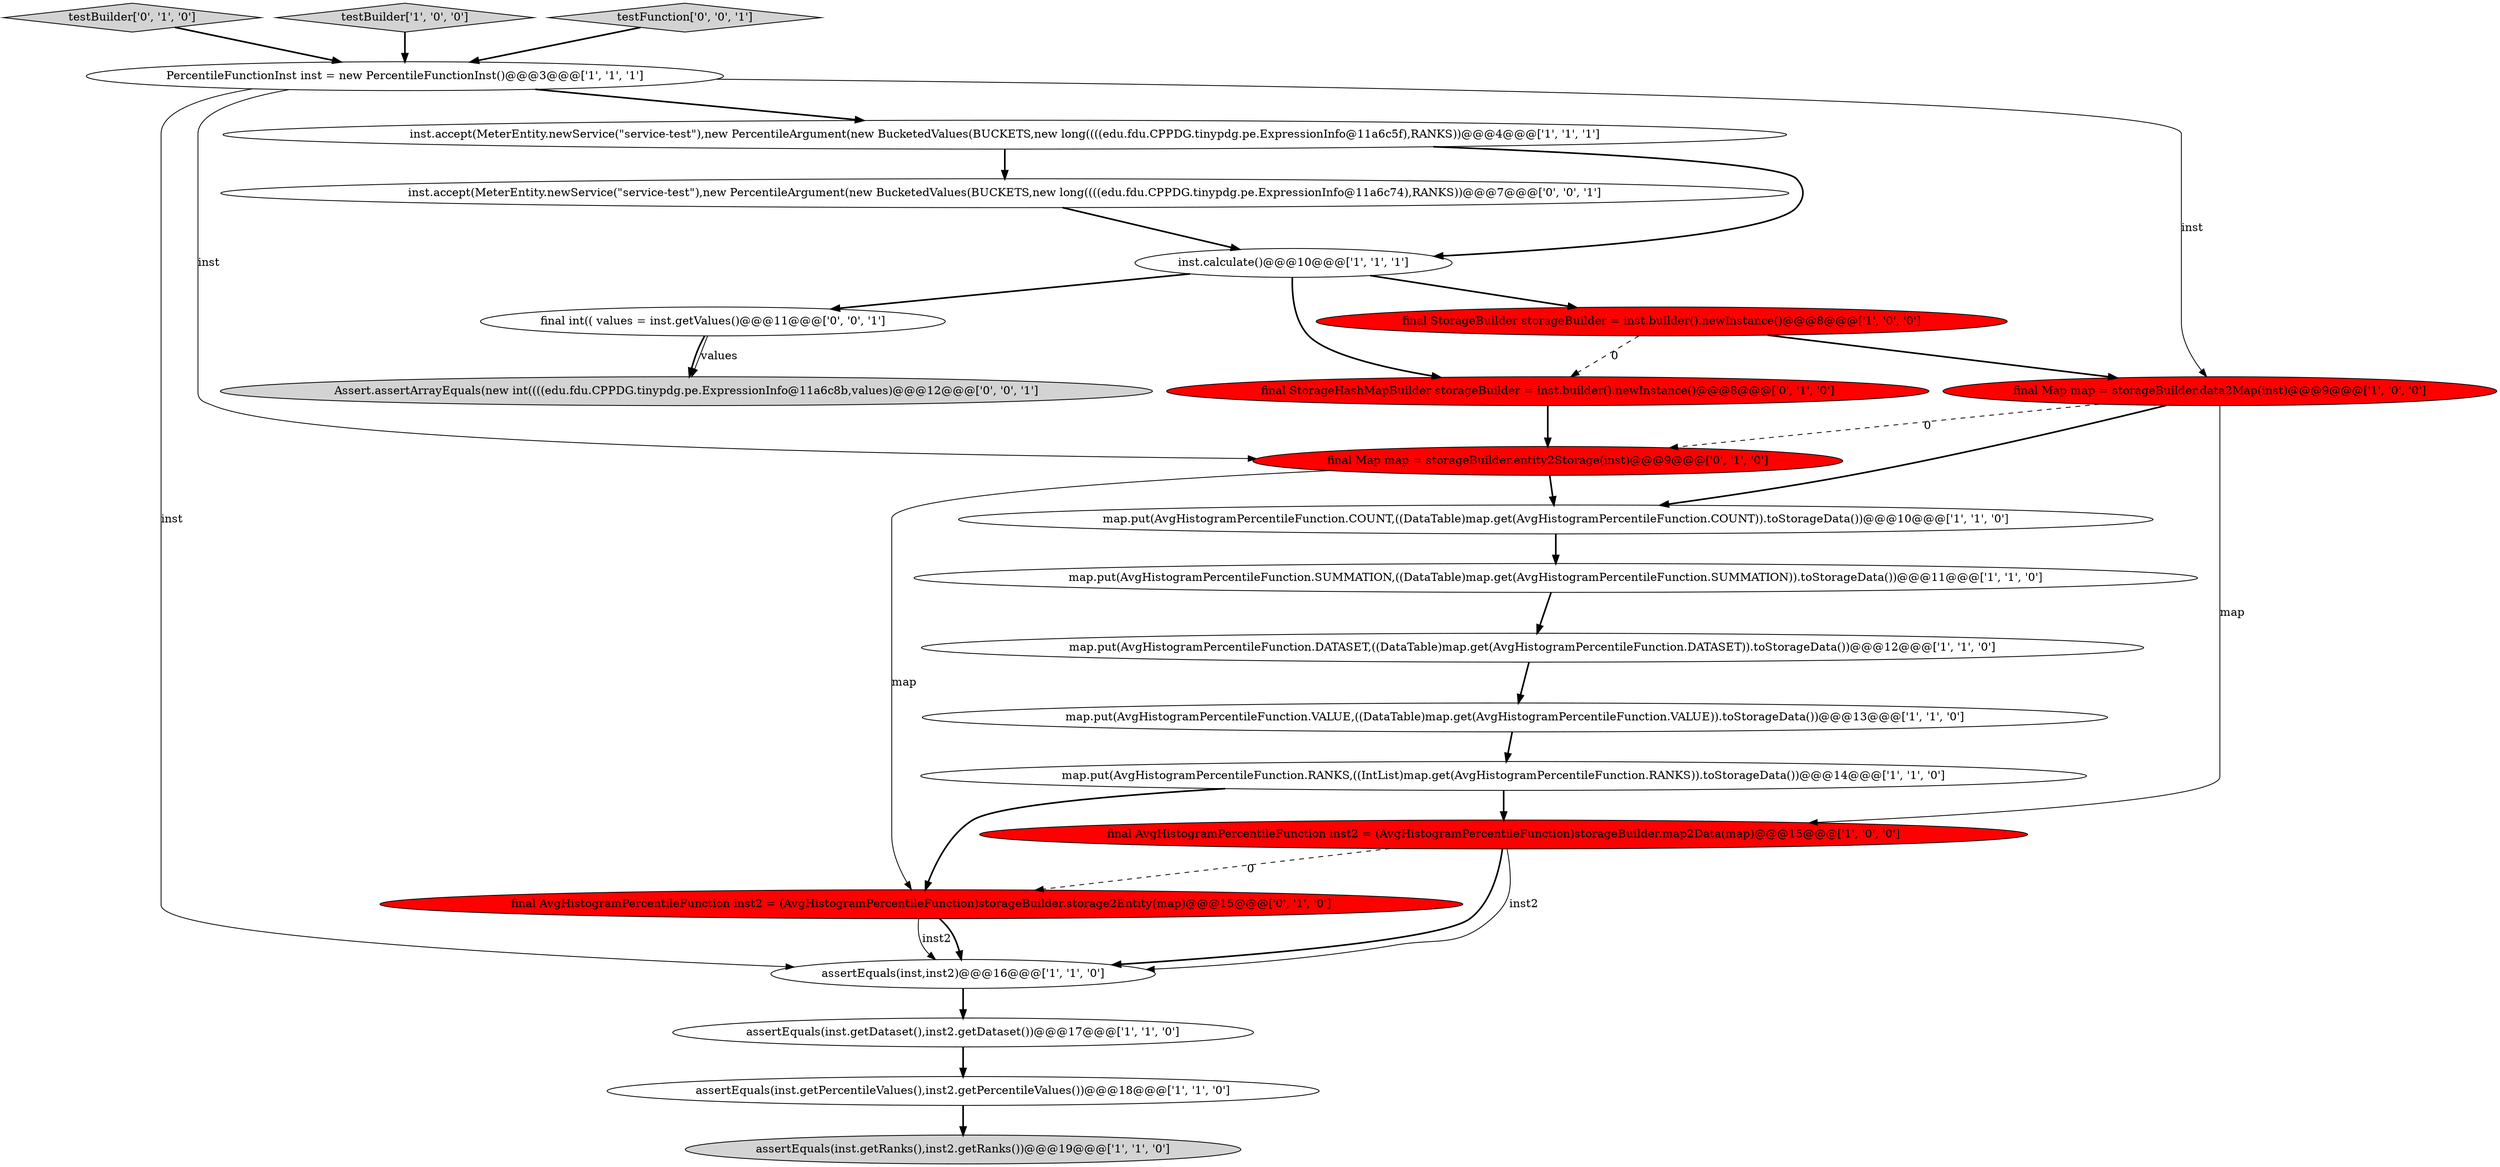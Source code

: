digraph {
20 [style = filled, label = "final int(( values = inst.getValues()@@@11@@@['0', '0', '1']", fillcolor = white, shape = ellipse image = "AAA0AAABBB3BBB"];
3 [style = filled, label = "map.put(AvgHistogramPercentileFunction.RANKS,((IntList)map.get(AvgHistogramPercentileFunction.RANKS)).toStorageData())@@@14@@@['1', '1', '0']", fillcolor = white, shape = ellipse image = "AAA0AAABBB1BBB"];
14 [style = filled, label = "assertEquals(inst,inst2)@@@16@@@['1', '1', '0']", fillcolor = white, shape = ellipse image = "AAA0AAABBB1BBB"];
18 [style = filled, label = "final AvgHistogramPercentileFunction inst2 = (AvgHistogramPercentileFunction)storageBuilder.storage2Entity(map)@@@15@@@['0', '1', '0']", fillcolor = red, shape = ellipse image = "AAA1AAABBB2BBB"];
16 [style = filled, label = "testBuilder['0', '1', '0']", fillcolor = lightgray, shape = diamond image = "AAA0AAABBB2BBB"];
19 [style = filled, label = "final StorageHashMapBuilder storageBuilder = inst.builder().newInstance()@@@8@@@['0', '1', '0']", fillcolor = red, shape = ellipse image = "AAA1AAABBB2BBB"];
6 [style = filled, label = "map.put(AvgHistogramPercentileFunction.COUNT,((DataTable)map.get(AvgHistogramPercentileFunction.COUNT)).toStorageData())@@@10@@@['1', '1', '0']", fillcolor = white, shape = ellipse image = "AAA0AAABBB1BBB"];
17 [style = filled, label = "final Map map = storageBuilder.entity2Storage(inst)@@@9@@@['0', '1', '0']", fillcolor = red, shape = ellipse image = "AAA1AAABBB2BBB"];
22 [style = filled, label = "inst.accept(MeterEntity.newService(\"service-test\"),new PercentileArgument(new BucketedValues(BUCKETS,new long((((edu.fdu.CPPDG.tinypdg.pe.ExpressionInfo@11a6c74),RANKS))@@@7@@@['0', '0', '1']", fillcolor = white, shape = ellipse image = "AAA0AAABBB3BBB"];
12 [style = filled, label = "inst.accept(MeterEntity.newService(\"service-test\"),new PercentileArgument(new BucketedValues(BUCKETS,new long((((edu.fdu.CPPDG.tinypdg.pe.ExpressionInfo@11a6c5f),RANKS))@@@4@@@['1', '1', '1']", fillcolor = white, shape = ellipse image = "AAA0AAABBB1BBB"];
10 [style = filled, label = "inst.calculate()@@@10@@@['1', '1', '1']", fillcolor = white, shape = ellipse image = "AAA0AAABBB1BBB"];
4 [style = filled, label = "testBuilder['1', '0', '0']", fillcolor = lightgray, shape = diamond image = "AAA0AAABBB1BBB"];
11 [style = filled, label = "map.put(AvgHistogramPercentileFunction.DATASET,((DataTable)map.get(AvgHistogramPercentileFunction.DATASET)).toStorageData())@@@12@@@['1', '1', '0']", fillcolor = white, shape = ellipse image = "AAA0AAABBB1BBB"];
2 [style = filled, label = "final Map map = storageBuilder.data2Map(inst)@@@9@@@['1', '0', '0']", fillcolor = red, shape = ellipse image = "AAA1AAABBB1BBB"];
0 [style = filled, label = "map.put(AvgHistogramPercentileFunction.SUMMATION,((DataTable)map.get(AvgHistogramPercentileFunction.SUMMATION)).toStorageData())@@@11@@@['1', '1', '0']", fillcolor = white, shape = ellipse image = "AAA0AAABBB1BBB"];
5 [style = filled, label = "assertEquals(inst.getRanks(),inst2.getRanks())@@@19@@@['1', '1', '0']", fillcolor = lightgray, shape = ellipse image = "AAA0AAABBB1BBB"];
1 [style = filled, label = "PercentileFunctionInst inst = new PercentileFunctionInst()@@@3@@@['1', '1', '1']", fillcolor = white, shape = ellipse image = "AAA0AAABBB1BBB"];
23 [style = filled, label = "testFunction['0', '0', '1']", fillcolor = lightgray, shape = diamond image = "AAA0AAABBB3BBB"];
8 [style = filled, label = "final AvgHistogramPercentileFunction inst2 = (AvgHistogramPercentileFunction)storageBuilder.map2Data(map)@@@15@@@['1', '0', '0']", fillcolor = red, shape = ellipse image = "AAA1AAABBB1BBB"];
9 [style = filled, label = "final StorageBuilder storageBuilder = inst.builder().newInstance()@@@8@@@['1', '0', '0']", fillcolor = red, shape = ellipse image = "AAA1AAABBB1BBB"];
7 [style = filled, label = "map.put(AvgHistogramPercentileFunction.VALUE,((DataTable)map.get(AvgHistogramPercentileFunction.VALUE)).toStorageData())@@@13@@@['1', '1', '0']", fillcolor = white, shape = ellipse image = "AAA0AAABBB1BBB"];
13 [style = filled, label = "assertEquals(inst.getDataset(),inst2.getDataset())@@@17@@@['1', '1', '0']", fillcolor = white, shape = ellipse image = "AAA0AAABBB1BBB"];
21 [style = filled, label = "Assert.assertArrayEquals(new int((((edu.fdu.CPPDG.tinypdg.pe.ExpressionInfo@11a6c8b,values)@@@12@@@['0', '0', '1']", fillcolor = lightgray, shape = ellipse image = "AAA0AAABBB3BBB"];
15 [style = filled, label = "assertEquals(inst.getPercentileValues(),inst2.getPercentileValues())@@@18@@@['1', '1', '0']", fillcolor = white, shape = ellipse image = "AAA0AAABBB1BBB"];
10->20 [style = bold, label=""];
17->6 [style = bold, label=""];
9->2 [style = bold, label=""];
2->6 [style = bold, label=""];
10->19 [style = bold, label=""];
1->17 [style = solid, label="inst"];
8->14 [style = bold, label=""];
0->11 [style = bold, label=""];
6->0 [style = bold, label=""];
19->17 [style = bold, label=""];
2->8 [style = solid, label="map"];
18->14 [style = solid, label="inst2"];
2->17 [style = dashed, label="0"];
7->3 [style = bold, label=""];
15->5 [style = bold, label=""];
3->18 [style = bold, label=""];
20->21 [style = bold, label=""];
9->19 [style = dashed, label="0"];
12->10 [style = bold, label=""];
8->14 [style = solid, label="inst2"];
16->1 [style = bold, label=""];
3->8 [style = bold, label=""];
22->10 [style = bold, label=""];
1->12 [style = bold, label=""];
23->1 [style = bold, label=""];
8->18 [style = dashed, label="0"];
10->9 [style = bold, label=""];
4->1 [style = bold, label=""];
13->15 [style = bold, label=""];
14->13 [style = bold, label=""];
20->21 [style = solid, label="values"];
18->14 [style = bold, label=""];
1->2 [style = solid, label="inst"];
12->22 [style = bold, label=""];
11->7 [style = bold, label=""];
17->18 [style = solid, label="map"];
1->14 [style = solid, label="inst"];
}

